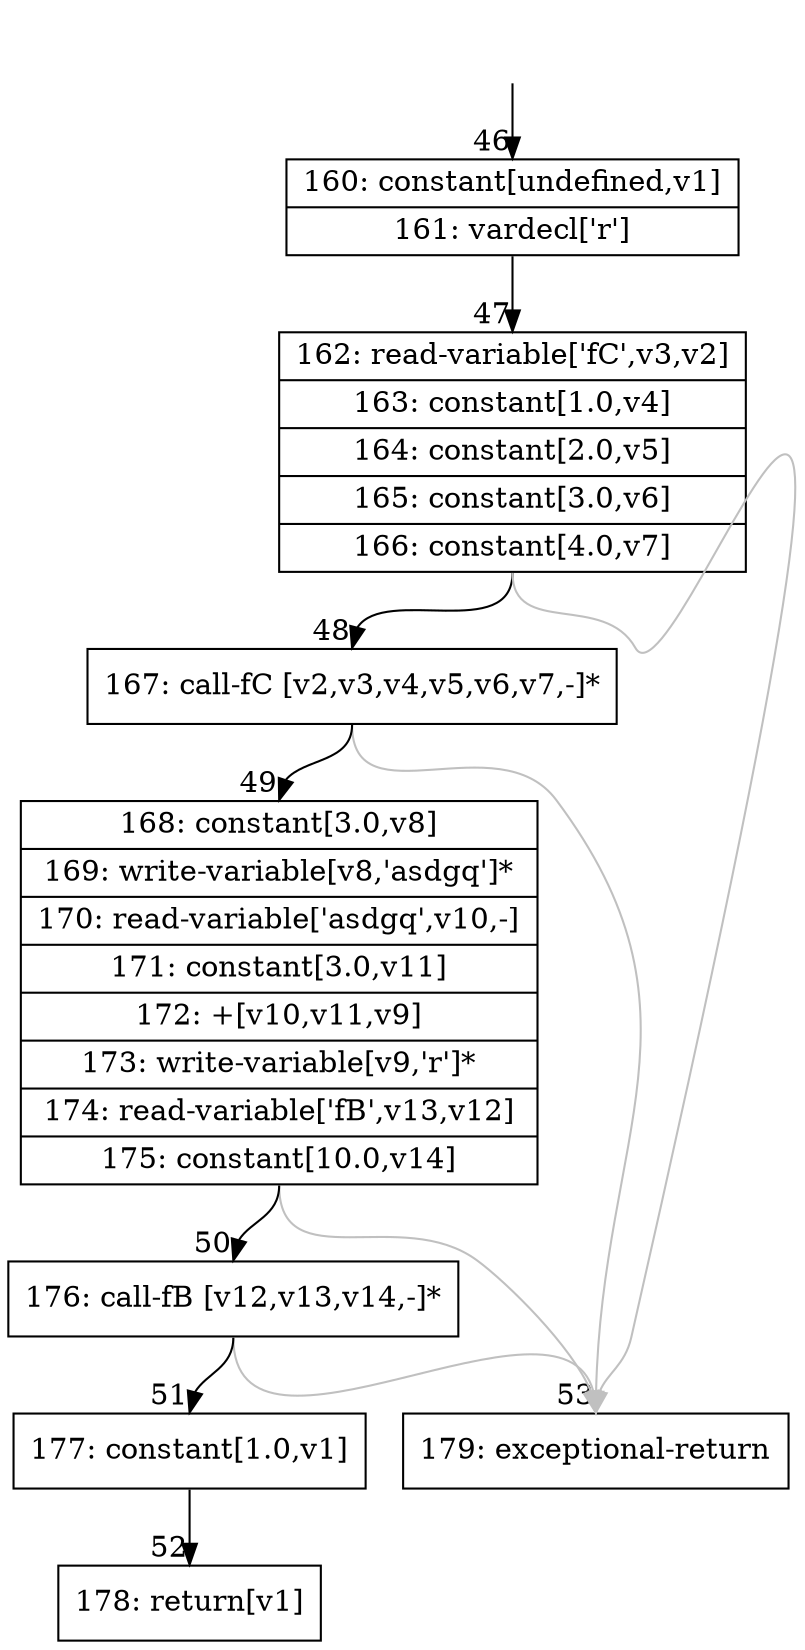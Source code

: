digraph {
rankdir="TD"
BB_entry5[shape=none,label=""];
BB_entry5 -> BB46 [tailport=s, headport=n, headlabel="    46"]
BB46 [shape=record label="{160: constant[undefined,v1]|161: vardecl['r']}" ] 
BB46 -> BB47 [tailport=s, headport=n, headlabel="      47"]
BB47 [shape=record label="{162: read-variable['fC',v3,v2]|163: constant[1.0,v4]|164: constant[2.0,v5]|165: constant[3.0,v6]|166: constant[4.0,v7]}" ] 
BB47 -> BB48 [tailport=s, headport=n, headlabel="      48"]
BB47 -> BB53 [tailport=s, headport=n, color=gray, headlabel="      53"]
BB48 [shape=record label="{167: call-fC [v2,v3,v4,v5,v6,v7,-]*}" ] 
BB48 -> BB49 [tailport=s, headport=n, headlabel="      49"]
BB48 -> BB53 [tailport=s, headport=n, color=gray]
BB49 [shape=record label="{168: constant[3.0,v8]|169: write-variable[v8,'asdgq']*|170: read-variable['asdgq',v10,-]|171: constant[3.0,v11]|172: +[v10,v11,v9]|173: write-variable[v9,'r']*|174: read-variable['fB',v13,v12]|175: constant[10.0,v14]}" ] 
BB49 -> BB50 [tailport=s, headport=n, headlabel="      50"]
BB49 -> BB53 [tailport=s, headport=n, color=gray]
BB50 [shape=record label="{176: call-fB [v12,v13,v14,-]*}" ] 
BB50 -> BB51 [tailport=s, headport=n, headlabel="      51"]
BB50 -> BB53 [tailport=s, headport=n, color=gray]
BB51 [shape=record label="{177: constant[1.0,v1]}" ] 
BB51 -> BB52 [tailport=s, headport=n, headlabel="      52"]
BB52 [shape=record label="{178: return[v1]}" ] 
BB53 [shape=record label="{179: exceptional-return}" ] 
//#$~ 100
}
